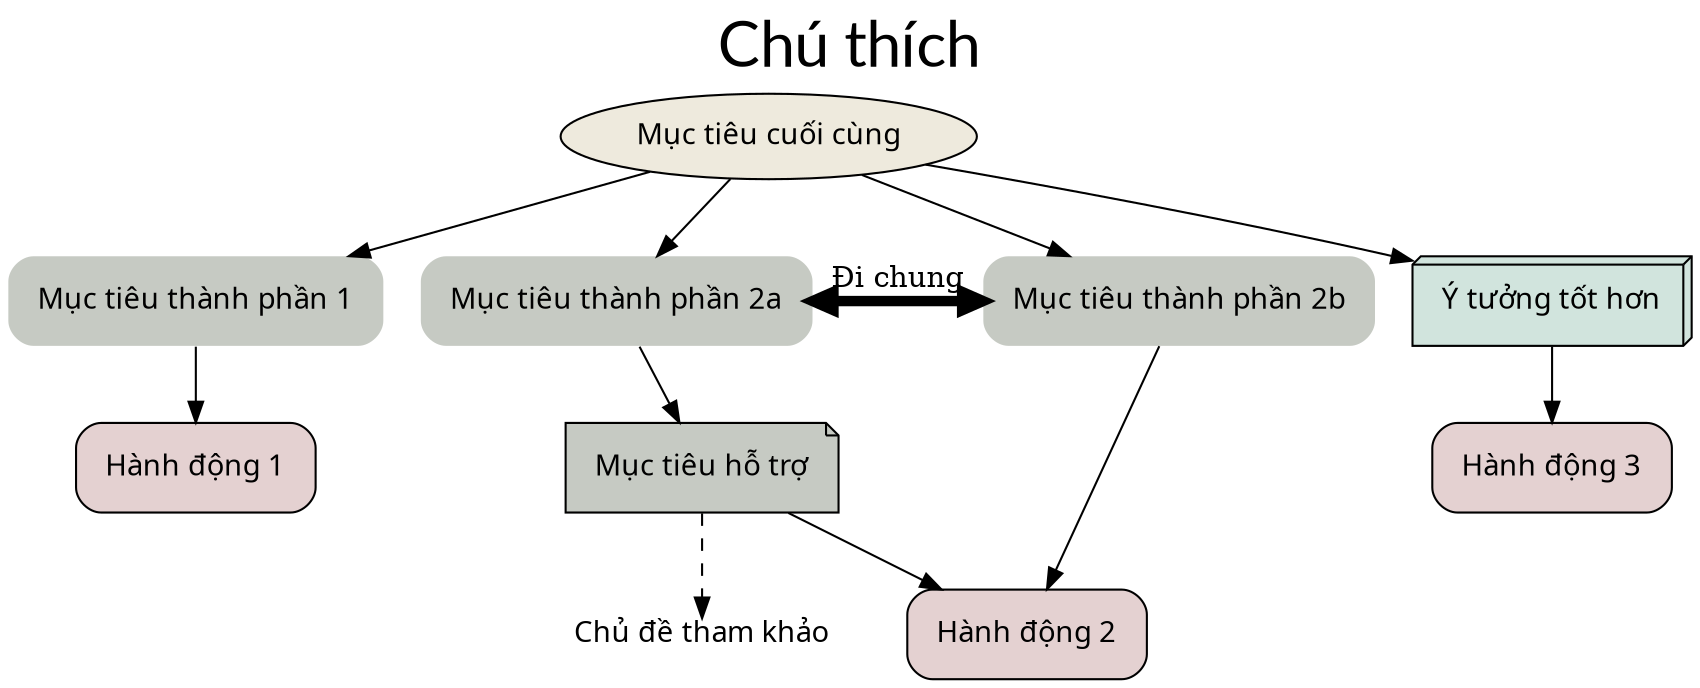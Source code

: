 digraph masterGraph{
//splines=ortho;
overlap=false
style=rounded
// ranksep="0.4";
label="Chú thích";
sep=10
fontsize = 30
labelloc="t";
fontname="Lato";


node [ shape=oval style="filled, rounded" fontname="SVN-Avo" margin=0.1 fillcolor="#EEEADD" ]
g [label="Mục tiêu cuối cùng"]

node [ shape=plaintext style="filled, rounded" margin=0.2 fillcolor="#c6cac3" ]
g1 [label="Mục tiêu thành phần 1"]
g2a [label="Mục tiêu thành phần 2a"]
g2b [label="Mục tiêu thành phần 2b"]

node [ shape=note style=filled ]
sgoal [ label = "Mục tiêu hỗ trợ" ] 

node [ shape=box3d style="filled, rounded" fillcolor="#D1E4DD" ]
bgoal [ label = "Ý tưởng tốt hơn" ] 


node [ shape=plain fillcolor=white ]
example [ label = "Chủ đề tham khảo" ] 

node [ fillcolor="#E4D1D1" shape=polygon ]
action1 [ label = "Hành động 1" ] 
action2 [ label = "Hành động 2" ] 
action3 [ label = "Hành động 3" ] 

g -> { g1, g2a, g2b , bgoal}
g1->action1
g2a->sgoal
{sgoal,g2b }->action2
bgoal->action3

subgraph {
rank=same
lable=""
edge [ label="Đi chung" minlen=0 style=bold penwidth=5 dir=both arrowtype=odiamond ]
g2a -> g2b
}

edge [ style=dashed ]
sgoal->example
}